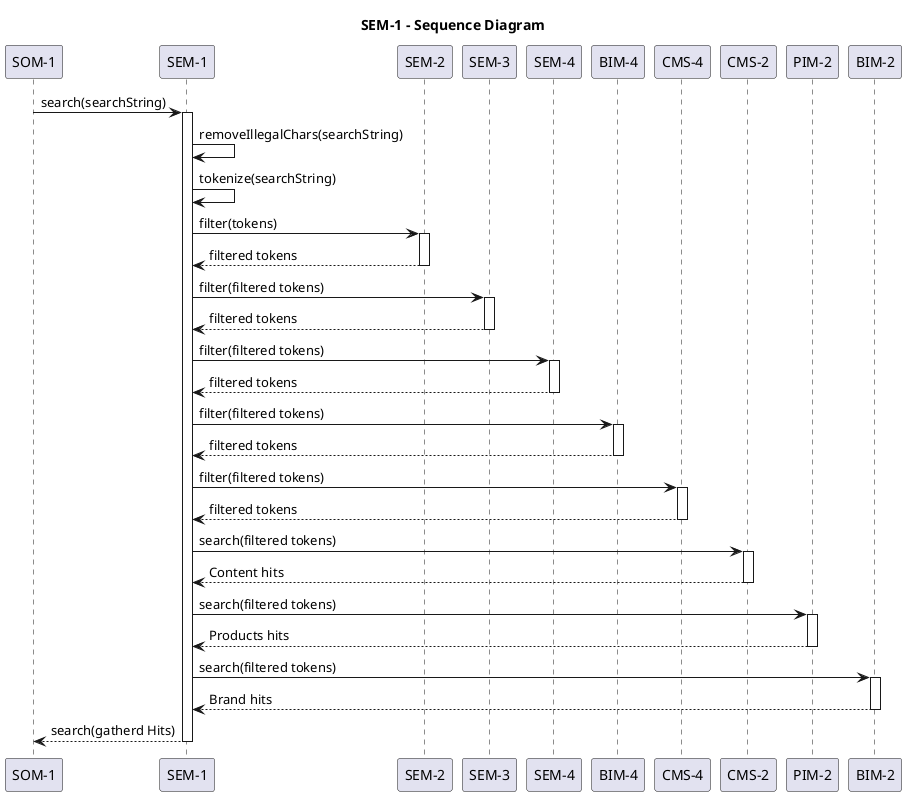 @startuml
title "SEM-1 - Sequence Diagram"


participant "SOM-1"
participant "SEM-1"
participant "SEM-2"
participant "SEM-3"
participant "SEM-4"
participant "BIM-4"
participant "CMS-4"

"SOM-1" -> "SEM-1" : search(searchString)

activate "SEM-1"
"SEM-1" -> "SEM-1" : removeIllegalChars(searchString)
"SEM-1" -> "SEM-1" : tokenize(searchString)


"SEM-1" -> "SEM-2": filter(tokens)
activate "SEM-2"
"SEM-1" <-- "SEM-2" : filtered tokens
deactivate "SEM-2"

"SEM-1" -> "SEM-3": filter(filtered tokens)
activate "SEM-3"
"SEM-1" <-- "SEM-3" : filtered tokens
deactivate "SEM-3"

"SEM-1" -> "SEM-4":filter(filtered tokens)
activate "SEM-4"
"SEM-1" <-- "SEM-4" : filtered tokens
deactivate "SEM-4"

"SEM-1" -> "BIM-4":filter(filtered tokens)
activate "BIM-4"
"SEM-1" <-- "BIM-4" : filtered tokens
deactivate "BIM-4"

"SEM-1" -> "CMS-4":filter(filtered tokens)
activate "CMS-4"
"SEM-1" <-- "CMS-4" : filtered tokens
deactivate "CMS-4"

participant "CMS-2"
participant "PIM-2"
participant "BIM-2"

"SEM-1" -> "CMS-2": search(filtered tokens)
activate "CMS-2"
"SEM-1" <-- "CMS-2" : Content hits
deactivate "CMS-2"

"SEM-1" -> "PIM-2": search(filtered tokens)
activate "PIM-2"
"SEM-1" <-- "PIM-2" : Products hits
deactivate "PIM-2"

"SEM-1" -> "BIM-2": search(filtered tokens)
activate "BIM-2"
"SEM-1" <-- "BIM-2" : Brand hits
deactivate "BIM-2"

"SOM-1" <-- "SEM-1" : search(gatherd Hits)
deactivate "SEM-1"

@enduml